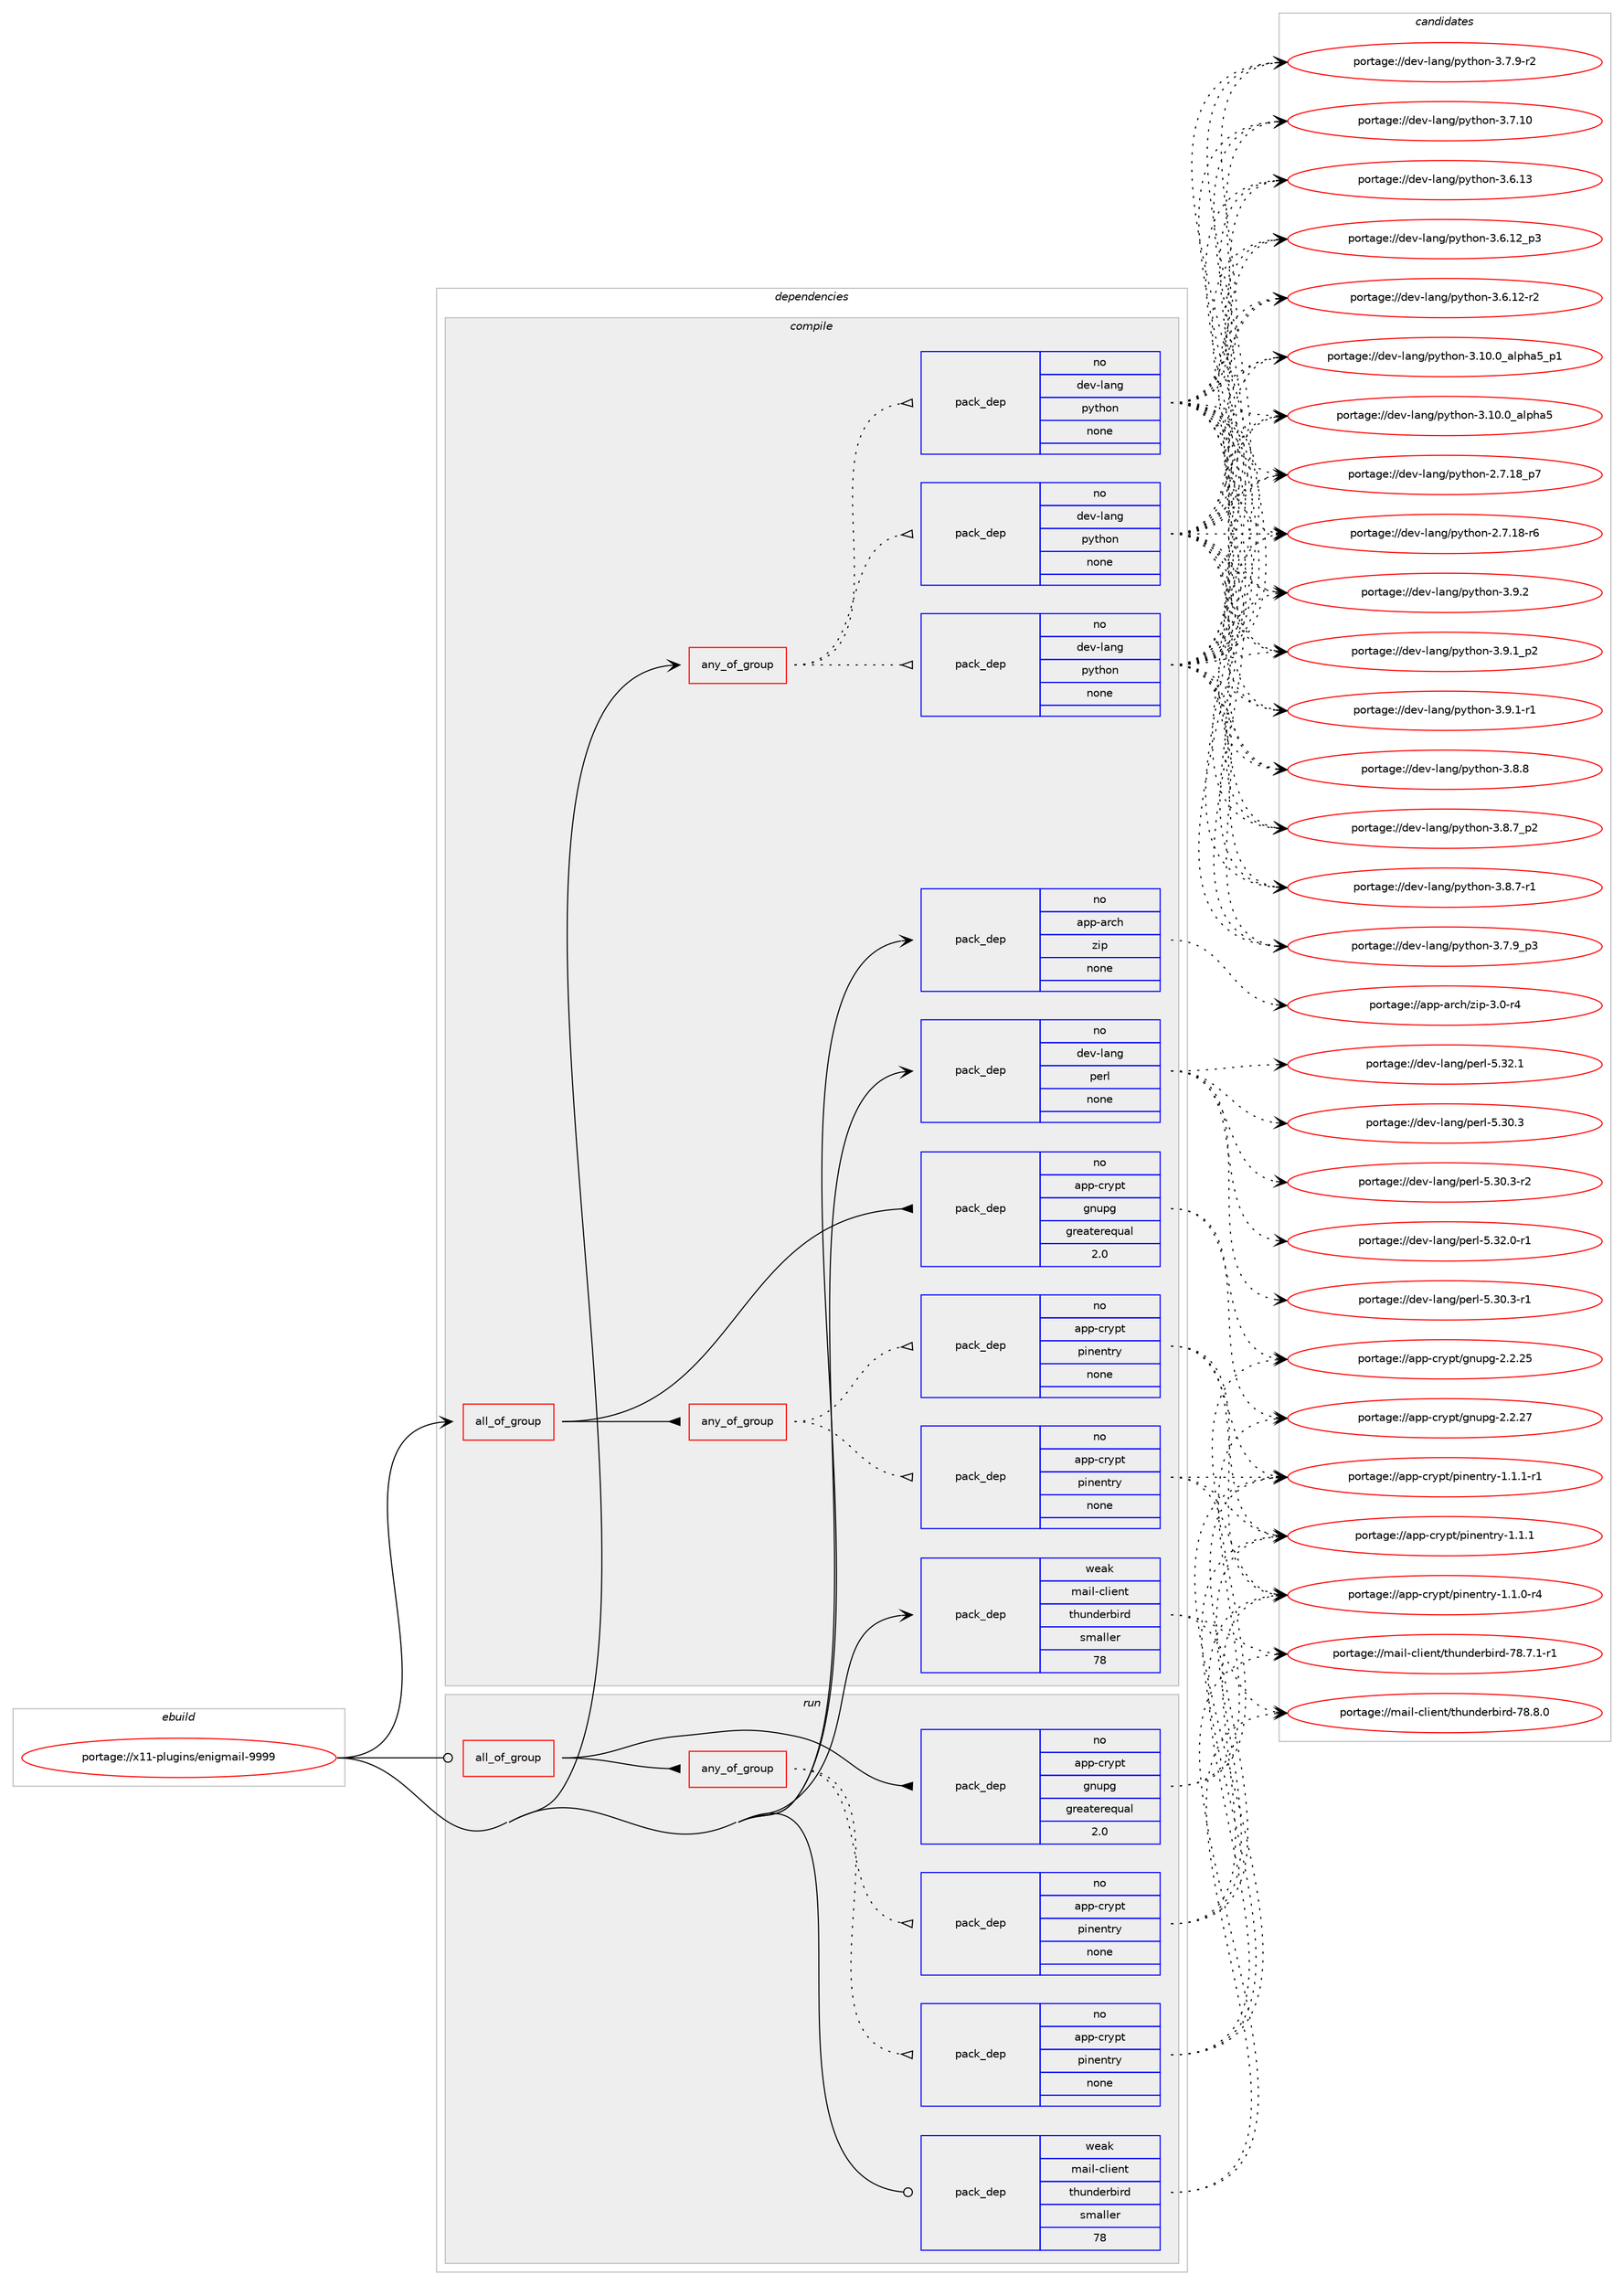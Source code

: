 digraph prolog {

# *************
# Graph options
# *************

newrank=true;
concentrate=true;
compound=true;
graph [rankdir=LR,fontname=Helvetica,fontsize=10,ranksep=1.5];#, ranksep=2.5, nodesep=0.2];
edge  [arrowhead=vee];
node  [fontname=Helvetica,fontsize=10];

# **********
# The ebuild
# **********

subgraph cluster_leftcol {
color=gray;
rank=same;
label=<<i>ebuild</i>>;
id [label="portage://x11-plugins/enigmail-9999", color=red, width=4, href="../x11-plugins/enigmail-9999.svg"];
}

# ****************
# The dependencies
# ****************

subgraph cluster_midcol {
color=gray;
label=<<i>dependencies</i>>;
subgraph cluster_compile {
fillcolor="#eeeeee";
style=filled;
label=<<i>compile</i>>;
subgraph all3 {
dependency1460 [label=<<TABLE BORDER="0" CELLBORDER="1" CELLSPACING="0" CELLPADDING="4"><TR><TD CELLPADDING="10">all_of_group</TD></TR></TABLE>>, shape=none, color=red];subgraph pack1250 {
dependency1461 [label=<<TABLE BORDER="0" CELLBORDER="1" CELLSPACING="0" CELLPADDING="4" WIDTH="220"><TR><TD ROWSPAN="6" CELLPADDING="30">pack_dep</TD></TR><TR><TD WIDTH="110">no</TD></TR><TR><TD>app-crypt</TD></TR><TR><TD>gnupg</TD></TR><TR><TD>greaterequal</TD></TR><TR><TD>2.0</TD></TR></TABLE>>, shape=none, color=blue];
}
dependency1460:e -> dependency1461:w [weight=20,style="solid",arrowhead="inv"];
subgraph any11 {
dependency1462 [label=<<TABLE BORDER="0" CELLBORDER="1" CELLSPACING="0" CELLPADDING="4"><TR><TD CELLPADDING="10">any_of_group</TD></TR></TABLE>>, shape=none, color=red];subgraph pack1251 {
dependency1463 [label=<<TABLE BORDER="0" CELLBORDER="1" CELLSPACING="0" CELLPADDING="4" WIDTH="220"><TR><TD ROWSPAN="6" CELLPADDING="30">pack_dep</TD></TR><TR><TD WIDTH="110">no</TD></TR><TR><TD>app-crypt</TD></TR><TR><TD>pinentry</TD></TR><TR><TD>none</TD></TR><TR><TD></TD></TR></TABLE>>, shape=none, color=blue];
}
dependency1462:e -> dependency1463:w [weight=20,style="dotted",arrowhead="oinv"];
subgraph pack1252 {
dependency1464 [label=<<TABLE BORDER="0" CELLBORDER="1" CELLSPACING="0" CELLPADDING="4" WIDTH="220"><TR><TD ROWSPAN="6" CELLPADDING="30">pack_dep</TD></TR><TR><TD WIDTH="110">no</TD></TR><TR><TD>app-crypt</TD></TR><TR><TD>pinentry</TD></TR><TR><TD>none</TD></TR><TR><TD></TD></TR></TABLE>>, shape=none, color=blue];
}
dependency1462:e -> dependency1464:w [weight=20,style="dotted",arrowhead="oinv"];
}
dependency1460:e -> dependency1462:w [weight=20,style="solid",arrowhead="inv"];
}
id:e -> dependency1460:w [weight=20,style="solid",arrowhead="vee"];
subgraph any12 {
dependency1465 [label=<<TABLE BORDER="0" CELLBORDER="1" CELLSPACING="0" CELLPADDING="4"><TR><TD CELLPADDING="10">any_of_group</TD></TR></TABLE>>, shape=none, color=red];subgraph pack1253 {
dependency1466 [label=<<TABLE BORDER="0" CELLBORDER="1" CELLSPACING="0" CELLPADDING="4" WIDTH="220"><TR><TD ROWSPAN="6" CELLPADDING="30">pack_dep</TD></TR><TR><TD WIDTH="110">no</TD></TR><TR><TD>dev-lang</TD></TR><TR><TD>python</TD></TR><TR><TD>none</TD></TR><TR><TD></TD></TR></TABLE>>, shape=none, color=blue];
}
dependency1465:e -> dependency1466:w [weight=20,style="dotted",arrowhead="oinv"];
subgraph pack1254 {
dependency1467 [label=<<TABLE BORDER="0" CELLBORDER="1" CELLSPACING="0" CELLPADDING="4" WIDTH="220"><TR><TD ROWSPAN="6" CELLPADDING="30">pack_dep</TD></TR><TR><TD WIDTH="110">no</TD></TR><TR><TD>dev-lang</TD></TR><TR><TD>python</TD></TR><TR><TD>none</TD></TR><TR><TD></TD></TR></TABLE>>, shape=none, color=blue];
}
dependency1465:e -> dependency1467:w [weight=20,style="dotted",arrowhead="oinv"];
subgraph pack1255 {
dependency1468 [label=<<TABLE BORDER="0" CELLBORDER="1" CELLSPACING="0" CELLPADDING="4" WIDTH="220"><TR><TD ROWSPAN="6" CELLPADDING="30">pack_dep</TD></TR><TR><TD WIDTH="110">no</TD></TR><TR><TD>dev-lang</TD></TR><TR><TD>python</TD></TR><TR><TD>none</TD></TR><TR><TD></TD></TR></TABLE>>, shape=none, color=blue];
}
dependency1465:e -> dependency1468:w [weight=20,style="dotted",arrowhead="oinv"];
}
id:e -> dependency1465:w [weight=20,style="solid",arrowhead="vee"];
subgraph pack1256 {
dependency1469 [label=<<TABLE BORDER="0" CELLBORDER="1" CELLSPACING="0" CELLPADDING="4" WIDTH="220"><TR><TD ROWSPAN="6" CELLPADDING="30">pack_dep</TD></TR><TR><TD WIDTH="110">no</TD></TR><TR><TD>app-arch</TD></TR><TR><TD>zip</TD></TR><TR><TD>none</TD></TR><TR><TD></TD></TR></TABLE>>, shape=none, color=blue];
}
id:e -> dependency1469:w [weight=20,style="solid",arrowhead="vee"];
subgraph pack1257 {
dependency1470 [label=<<TABLE BORDER="0" CELLBORDER="1" CELLSPACING="0" CELLPADDING="4" WIDTH="220"><TR><TD ROWSPAN="6" CELLPADDING="30">pack_dep</TD></TR><TR><TD WIDTH="110">no</TD></TR><TR><TD>dev-lang</TD></TR><TR><TD>perl</TD></TR><TR><TD>none</TD></TR><TR><TD></TD></TR></TABLE>>, shape=none, color=blue];
}
id:e -> dependency1470:w [weight=20,style="solid",arrowhead="vee"];
subgraph pack1258 {
dependency1471 [label=<<TABLE BORDER="0" CELLBORDER="1" CELLSPACING="0" CELLPADDING="4" WIDTH="220"><TR><TD ROWSPAN="6" CELLPADDING="30">pack_dep</TD></TR><TR><TD WIDTH="110">weak</TD></TR><TR><TD>mail-client</TD></TR><TR><TD>thunderbird</TD></TR><TR><TD>smaller</TD></TR><TR><TD>78</TD></TR></TABLE>>, shape=none, color=blue];
}
id:e -> dependency1471:w [weight=20,style="solid",arrowhead="vee"];
}
subgraph cluster_compileandrun {
fillcolor="#eeeeee";
style=filled;
label=<<i>compile and run</i>>;
}
subgraph cluster_run {
fillcolor="#eeeeee";
style=filled;
label=<<i>run</i>>;
subgraph all4 {
dependency1472 [label=<<TABLE BORDER="0" CELLBORDER="1" CELLSPACING="0" CELLPADDING="4"><TR><TD CELLPADDING="10">all_of_group</TD></TR></TABLE>>, shape=none, color=red];subgraph pack1259 {
dependency1473 [label=<<TABLE BORDER="0" CELLBORDER="1" CELLSPACING="0" CELLPADDING="4" WIDTH="220"><TR><TD ROWSPAN="6" CELLPADDING="30">pack_dep</TD></TR><TR><TD WIDTH="110">no</TD></TR><TR><TD>app-crypt</TD></TR><TR><TD>gnupg</TD></TR><TR><TD>greaterequal</TD></TR><TR><TD>2.0</TD></TR></TABLE>>, shape=none, color=blue];
}
dependency1472:e -> dependency1473:w [weight=20,style="solid",arrowhead="inv"];
subgraph any13 {
dependency1474 [label=<<TABLE BORDER="0" CELLBORDER="1" CELLSPACING="0" CELLPADDING="4"><TR><TD CELLPADDING="10">any_of_group</TD></TR></TABLE>>, shape=none, color=red];subgraph pack1260 {
dependency1475 [label=<<TABLE BORDER="0" CELLBORDER="1" CELLSPACING="0" CELLPADDING="4" WIDTH="220"><TR><TD ROWSPAN="6" CELLPADDING="30">pack_dep</TD></TR><TR><TD WIDTH="110">no</TD></TR><TR><TD>app-crypt</TD></TR><TR><TD>pinentry</TD></TR><TR><TD>none</TD></TR><TR><TD></TD></TR></TABLE>>, shape=none, color=blue];
}
dependency1474:e -> dependency1475:w [weight=20,style="dotted",arrowhead="oinv"];
subgraph pack1261 {
dependency1476 [label=<<TABLE BORDER="0" CELLBORDER="1" CELLSPACING="0" CELLPADDING="4" WIDTH="220"><TR><TD ROWSPAN="6" CELLPADDING="30">pack_dep</TD></TR><TR><TD WIDTH="110">no</TD></TR><TR><TD>app-crypt</TD></TR><TR><TD>pinentry</TD></TR><TR><TD>none</TD></TR><TR><TD></TD></TR></TABLE>>, shape=none, color=blue];
}
dependency1474:e -> dependency1476:w [weight=20,style="dotted",arrowhead="oinv"];
}
dependency1472:e -> dependency1474:w [weight=20,style="solid",arrowhead="inv"];
}
id:e -> dependency1472:w [weight=20,style="solid",arrowhead="odot"];
subgraph pack1262 {
dependency1477 [label=<<TABLE BORDER="0" CELLBORDER="1" CELLSPACING="0" CELLPADDING="4" WIDTH="220"><TR><TD ROWSPAN="6" CELLPADDING="30">pack_dep</TD></TR><TR><TD WIDTH="110">weak</TD></TR><TR><TD>mail-client</TD></TR><TR><TD>thunderbird</TD></TR><TR><TD>smaller</TD></TR><TR><TD>78</TD></TR></TABLE>>, shape=none, color=blue];
}
id:e -> dependency1477:w [weight=20,style="solid",arrowhead="odot"];
}
}

# **************
# The candidates
# **************

subgraph cluster_choices {
rank=same;
color=gray;
label=<<i>candidates</i>>;

subgraph choice1250 {
color=black;
nodesep=1;
choice9711211245991141211121164710311011711210345504650465055 [label="portage://app-crypt/gnupg-2.2.27", color=red, width=4,href="../app-crypt/gnupg-2.2.27.svg"];
choice9711211245991141211121164710311011711210345504650465053 [label="portage://app-crypt/gnupg-2.2.25", color=red, width=4,href="../app-crypt/gnupg-2.2.25.svg"];
dependency1461:e -> choice9711211245991141211121164710311011711210345504650465055:w [style=dotted,weight="100"];
dependency1461:e -> choice9711211245991141211121164710311011711210345504650465053:w [style=dotted,weight="100"];
}
subgraph choice1251 {
color=black;
nodesep=1;
choice971121124599114121112116471121051101011101161141214549464946494511449 [label="portage://app-crypt/pinentry-1.1.1-r1", color=red, width=4,href="../app-crypt/pinentry-1.1.1-r1.svg"];
choice97112112459911412111211647112105110101110116114121454946494649 [label="portage://app-crypt/pinentry-1.1.1", color=red, width=4,href="../app-crypt/pinentry-1.1.1.svg"];
choice971121124599114121112116471121051101011101161141214549464946484511452 [label="portage://app-crypt/pinentry-1.1.0-r4", color=red, width=4,href="../app-crypt/pinentry-1.1.0-r4.svg"];
dependency1463:e -> choice971121124599114121112116471121051101011101161141214549464946494511449:w [style=dotted,weight="100"];
dependency1463:e -> choice97112112459911412111211647112105110101110116114121454946494649:w [style=dotted,weight="100"];
dependency1463:e -> choice971121124599114121112116471121051101011101161141214549464946484511452:w [style=dotted,weight="100"];
}
subgraph choice1252 {
color=black;
nodesep=1;
choice971121124599114121112116471121051101011101161141214549464946494511449 [label="portage://app-crypt/pinentry-1.1.1-r1", color=red, width=4,href="../app-crypt/pinentry-1.1.1-r1.svg"];
choice97112112459911412111211647112105110101110116114121454946494649 [label="portage://app-crypt/pinentry-1.1.1", color=red, width=4,href="../app-crypt/pinentry-1.1.1.svg"];
choice971121124599114121112116471121051101011101161141214549464946484511452 [label="portage://app-crypt/pinentry-1.1.0-r4", color=red, width=4,href="../app-crypt/pinentry-1.1.0-r4.svg"];
dependency1464:e -> choice971121124599114121112116471121051101011101161141214549464946494511449:w [style=dotted,weight="100"];
dependency1464:e -> choice97112112459911412111211647112105110101110116114121454946494649:w [style=dotted,weight="100"];
dependency1464:e -> choice971121124599114121112116471121051101011101161141214549464946484511452:w [style=dotted,weight="100"];
}
subgraph choice1253 {
color=black;
nodesep=1;
choice100101118451089711010347112121116104111110455146574650 [label="portage://dev-lang/python-3.9.2", color=red, width=4,href="../dev-lang/python-3.9.2.svg"];
choice1001011184510897110103471121211161041111104551465746499511250 [label="portage://dev-lang/python-3.9.1_p2", color=red, width=4,href="../dev-lang/python-3.9.1_p2.svg"];
choice1001011184510897110103471121211161041111104551465746494511449 [label="portage://dev-lang/python-3.9.1-r1", color=red, width=4,href="../dev-lang/python-3.9.1-r1.svg"];
choice100101118451089711010347112121116104111110455146564656 [label="portage://dev-lang/python-3.8.8", color=red, width=4,href="../dev-lang/python-3.8.8.svg"];
choice1001011184510897110103471121211161041111104551465646559511250 [label="portage://dev-lang/python-3.8.7_p2", color=red, width=4,href="../dev-lang/python-3.8.7_p2.svg"];
choice1001011184510897110103471121211161041111104551465646554511449 [label="portage://dev-lang/python-3.8.7-r1", color=red, width=4,href="../dev-lang/python-3.8.7-r1.svg"];
choice1001011184510897110103471121211161041111104551465546579511251 [label="portage://dev-lang/python-3.7.9_p3", color=red, width=4,href="../dev-lang/python-3.7.9_p3.svg"];
choice1001011184510897110103471121211161041111104551465546574511450 [label="portage://dev-lang/python-3.7.9-r2", color=red, width=4,href="../dev-lang/python-3.7.9-r2.svg"];
choice10010111845108971101034711212111610411111045514655464948 [label="portage://dev-lang/python-3.7.10", color=red, width=4,href="../dev-lang/python-3.7.10.svg"];
choice10010111845108971101034711212111610411111045514654464951 [label="portage://dev-lang/python-3.6.13", color=red, width=4,href="../dev-lang/python-3.6.13.svg"];
choice100101118451089711010347112121116104111110455146544649509511251 [label="portage://dev-lang/python-3.6.12_p3", color=red, width=4,href="../dev-lang/python-3.6.12_p3.svg"];
choice100101118451089711010347112121116104111110455146544649504511450 [label="portage://dev-lang/python-3.6.12-r2", color=red, width=4,href="../dev-lang/python-3.6.12-r2.svg"];
choice10010111845108971101034711212111610411111045514649484648959710811210497539511249 [label="portage://dev-lang/python-3.10.0_alpha5_p1", color=red, width=4,href="../dev-lang/python-3.10.0_alpha5_p1.svg"];
choice1001011184510897110103471121211161041111104551464948464895971081121049753 [label="portage://dev-lang/python-3.10.0_alpha5", color=red, width=4,href="../dev-lang/python-3.10.0_alpha5.svg"];
choice100101118451089711010347112121116104111110455046554649569511255 [label="portage://dev-lang/python-2.7.18_p7", color=red, width=4,href="../dev-lang/python-2.7.18_p7.svg"];
choice100101118451089711010347112121116104111110455046554649564511454 [label="portage://dev-lang/python-2.7.18-r6", color=red, width=4,href="../dev-lang/python-2.7.18-r6.svg"];
dependency1466:e -> choice100101118451089711010347112121116104111110455146574650:w [style=dotted,weight="100"];
dependency1466:e -> choice1001011184510897110103471121211161041111104551465746499511250:w [style=dotted,weight="100"];
dependency1466:e -> choice1001011184510897110103471121211161041111104551465746494511449:w [style=dotted,weight="100"];
dependency1466:e -> choice100101118451089711010347112121116104111110455146564656:w [style=dotted,weight="100"];
dependency1466:e -> choice1001011184510897110103471121211161041111104551465646559511250:w [style=dotted,weight="100"];
dependency1466:e -> choice1001011184510897110103471121211161041111104551465646554511449:w [style=dotted,weight="100"];
dependency1466:e -> choice1001011184510897110103471121211161041111104551465546579511251:w [style=dotted,weight="100"];
dependency1466:e -> choice1001011184510897110103471121211161041111104551465546574511450:w [style=dotted,weight="100"];
dependency1466:e -> choice10010111845108971101034711212111610411111045514655464948:w [style=dotted,weight="100"];
dependency1466:e -> choice10010111845108971101034711212111610411111045514654464951:w [style=dotted,weight="100"];
dependency1466:e -> choice100101118451089711010347112121116104111110455146544649509511251:w [style=dotted,weight="100"];
dependency1466:e -> choice100101118451089711010347112121116104111110455146544649504511450:w [style=dotted,weight="100"];
dependency1466:e -> choice10010111845108971101034711212111610411111045514649484648959710811210497539511249:w [style=dotted,weight="100"];
dependency1466:e -> choice1001011184510897110103471121211161041111104551464948464895971081121049753:w [style=dotted,weight="100"];
dependency1466:e -> choice100101118451089711010347112121116104111110455046554649569511255:w [style=dotted,weight="100"];
dependency1466:e -> choice100101118451089711010347112121116104111110455046554649564511454:w [style=dotted,weight="100"];
}
subgraph choice1254 {
color=black;
nodesep=1;
choice100101118451089711010347112121116104111110455146574650 [label="portage://dev-lang/python-3.9.2", color=red, width=4,href="../dev-lang/python-3.9.2.svg"];
choice1001011184510897110103471121211161041111104551465746499511250 [label="portage://dev-lang/python-3.9.1_p2", color=red, width=4,href="../dev-lang/python-3.9.1_p2.svg"];
choice1001011184510897110103471121211161041111104551465746494511449 [label="portage://dev-lang/python-3.9.1-r1", color=red, width=4,href="../dev-lang/python-3.9.1-r1.svg"];
choice100101118451089711010347112121116104111110455146564656 [label="portage://dev-lang/python-3.8.8", color=red, width=4,href="../dev-lang/python-3.8.8.svg"];
choice1001011184510897110103471121211161041111104551465646559511250 [label="portage://dev-lang/python-3.8.7_p2", color=red, width=4,href="../dev-lang/python-3.8.7_p2.svg"];
choice1001011184510897110103471121211161041111104551465646554511449 [label="portage://dev-lang/python-3.8.7-r1", color=red, width=4,href="../dev-lang/python-3.8.7-r1.svg"];
choice1001011184510897110103471121211161041111104551465546579511251 [label="portage://dev-lang/python-3.7.9_p3", color=red, width=4,href="../dev-lang/python-3.7.9_p3.svg"];
choice1001011184510897110103471121211161041111104551465546574511450 [label="portage://dev-lang/python-3.7.9-r2", color=red, width=4,href="../dev-lang/python-3.7.9-r2.svg"];
choice10010111845108971101034711212111610411111045514655464948 [label="portage://dev-lang/python-3.7.10", color=red, width=4,href="../dev-lang/python-3.7.10.svg"];
choice10010111845108971101034711212111610411111045514654464951 [label="portage://dev-lang/python-3.6.13", color=red, width=4,href="../dev-lang/python-3.6.13.svg"];
choice100101118451089711010347112121116104111110455146544649509511251 [label="portage://dev-lang/python-3.6.12_p3", color=red, width=4,href="../dev-lang/python-3.6.12_p3.svg"];
choice100101118451089711010347112121116104111110455146544649504511450 [label="portage://dev-lang/python-3.6.12-r2", color=red, width=4,href="../dev-lang/python-3.6.12-r2.svg"];
choice10010111845108971101034711212111610411111045514649484648959710811210497539511249 [label="portage://dev-lang/python-3.10.0_alpha5_p1", color=red, width=4,href="../dev-lang/python-3.10.0_alpha5_p1.svg"];
choice1001011184510897110103471121211161041111104551464948464895971081121049753 [label="portage://dev-lang/python-3.10.0_alpha5", color=red, width=4,href="../dev-lang/python-3.10.0_alpha5.svg"];
choice100101118451089711010347112121116104111110455046554649569511255 [label="portage://dev-lang/python-2.7.18_p7", color=red, width=4,href="../dev-lang/python-2.7.18_p7.svg"];
choice100101118451089711010347112121116104111110455046554649564511454 [label="portage://dev-lang/python-2.7.18-r6", color=red, width=4,href="../dev-lang/python-2.7.18-r6.svg"];
dependency1467:e -> choice100101118451089711010347112121116104111110455146574650:w [style=dotted,weight="100"];
dependency1467:e -> choice1001011184510897110103471121211161041111104551465746499511250:w [style=dotted,weight="100"];
dependency1467:e -> choice1001011184510897110103471121211161041111104551465746494511449:w [style=dotted,weight="100"];
dependency1467:e -> choice100101118451089711010347112121116104111110455146564656:w [style=dotted,weight="100"];
dependency1467:e -> choice1001011184510897110103471121211161041111104551465646559511250:w [style=dotted,weight="100"];
dependency1467:e -> choice1001011184510897110103471121211161041111104551465646554511449:w [style=dotted,weight="100"];
dependency1467:e -> choice1001011184510897110103471121211161041111104551465546579511251:w [style=dotted,weight="100"];
dependency1467:e -> choice1001011184510897110103471121211161041111104551465546574511450:w [style=dotted,weight="100"];
dependency1467:e -> choice10010111845108971101034711212111610411111045514655464948:w [style=dotted,weight="100"];
dependency1467:e -> choice10010111845108971101034711212111610411111045514654464951:w [style=dotted,weight="100"];
dependency1467:e -> choice100101118451089711010347112121116104111110455146544649509511251:w [style=dotted,weight="100"];
dependency1467:e -> choice100101118451089711010347112121116104111110455146544649504511450:w [style=dotted,weight="100"];
dependency1467:e -> choice10010111845108971101034711212111610411111045514649484648959710811210497539511249:w [style=dotted,weight="100"];
dependency1467:e -> choice1001011184510897110103471121211161041111104551464948464895971081121049753:w [style=dotted,weight="100"];
dependency1467:e -> choice100101118451089711010347112121116104111110455046554649569511255:w [style=dotted,weight="100"];
dependency1467:e -> choice100101118451089711010347112121116104111110455046554649564511454:w [style=dotted,weight="100"];
}
subgraph choice1255 {
color=black;
nodesep=1;
choice100101118451089711010347112121116104111110455146574650 [label="portage://dev-lang/python-3.9.2", color=red, width=4,href="../dev-lang/python-3.9.2.svg"];
choice1001011184510897110103471121211161041111104551465746499511250 [label="portage://dev-lang/python-3.9.1_p2", color=red, width=4,href="../dev-lang/python-3.9.1_p2.svg"];
choice1001011184510897110103471121211161041111104551465746494511449 [label="portage://dev-lang/python-3.9.1-r1", color=red, width=4,href="../dev-lang/python-3.9.1-r1.svg"];
choice100101118451089711010347112121116104111110455146564656 [label="portage://dev-lang/python-3.8.8", color=red, width=4,href="../dev-lang/python-3.8.8.svg"];
choice1001011184510897110103471121211161041111104551465646559511250 [label="portage://dev-lang/python-3.8.7_p2", color=red, width=4,href="../dev-lang/python-3.8.7_p2.svg"];
choice1001011184510897110103471121211161041111104551465646554511449 [label="portage://dev-lang/python-3.8.7-r1", color=red, width=4,href="../dev-lang/python-3.8.7-r1.svg"];
choice1001011184510897110103471121211161041111104551465546579511251 [label="portage://dev-lang/python-3.7.9_p3", color=red, width=4,href="../dev-lang/python-3.7.9_p3.svg"];
choice1001011184510897110103471121211161041111104551465546574511450 [label="portage://dev-lang/python-3.7.9-r2", color=red, width=4,href="../dev-lang/python-3.7.9-r2.svg"];
choice10010111845108971101034711212111610411111045514655464948 [label="portage://dev-lang/python-3.7.10", color=red, width=4,href="../dev-lang/python-3.7.10.svg"];
choice10010111845108971101034711212111610411111045514654464951 [label="portage://dev-lang/python-3.6.13", color=red, width=4,href="../dev-lang/python-3.6.13.svg"];
choice100101118451089711010347112121116104111110455146544649509511251 [label="portage://dev-lang/python-3.6.12_p3", color=red, width=4,href="../dev-lang/python-3.6.12_p3.svg"];
choice100101118451089711010347112121116104111110455146544649504511450 [label="portage://dev-lang/python-3.6.12-r2", color=red, width=4,href="../dev-lang/python-3.6.12-r2.svg"];
choice10010111845108971101034711212111610411111045514649484648959710811210497539511249 [label="portage://dev-lang/python-3.10.0_alpha5_p1", color=red, width=4,href="../dev-lang/python-3.10.0_alpha5_p1.svg"];
choice1001011184510897110103471121211161041111104551464948464895971081121049753 [label="portage://dev-lang/python-3.10.0_alpha5", color=red, width=4,href="../dev-lang/python-3.10.0_alpha5.svg"];
choice100101118451089711010347112121116104111110455046554649569511255 [label="portage://dev-lang/python-2.7.18_p7", color=red, width=4,href="../dev-lang/python-2.7.18_p7.svg"];
choice100101118451089711010347112121116104111110455046554649564511454 [label="portage://dev-lang/python-2.7.18-r6", color=red, width=4,href="../dev-lang/python-2.7.18-r6.svg"];
dependency1468:e -> choice100101118451089711010347112121116104111110455146574650:w [style=dotted,weight="100"];
dependency1468:e -> choice1001011184510897110103471121211161041111104551465746499511250:w [style=dotted,weight="100"];
dependency1468:e -> choice1001011184510897110103471121211161041111104551465746494511449:w [style=dotted,weight="100"];
dependency1468:e -> choice100101118451089711010347112121116104111110455146564656:w [style=dotted,weight="100"];
dependency1468:e -> choice1001011184510897110103471121211161041111104551465646559511250:w [style=dotted,weight="100"];
dependency1468:e -> choice1001011184510897110103471121211161041111104551465646554511449:w [style=dotted,weight="100"];
dependency1468:e -> choice1001011184510897110103471121211161041111104551465546579511251:w [style=dotted,weight="100"];
dependency1468:e -> choice1001011184510897110103471121211161041111104551465546574511450:w [style=dotted,weight="100"];
dependency1468:e -> choice10010111845108971101034711212111610411111045514655464948:w [style=dotted,weight="100"];
dependency1468:e -> choice10010111845108971101034711212111610411111045514654464951:w [style=dotted,weight="100"];
dependency1468:e -> choice100101118451089711010347112121116104111110455146544649509511251:w [style=dotted,weight="100"];
dependency1468:e -> choice100101118451089711010347112121116104111110455146544649504511450:w [style=dotted,weight="100"];
dependency1468:e -> choice10010111845108971101034711212111610411111045514649484648959710811210497539511249:w [style=dotted,weight="100"];
dependency1468:e -> choice1001011184510897110103471121211161041111104551464948464895971081121049753:w [style=dotted,weight="100"];
dependency1468:e -> choice100101118451089711010347112121116104111110455046554649569511255:w [style=dotted,weight="100"];
dependency1468:e -> choice100101118451089711010347112121116104111110455046554649564511454:w [style=dotted,weight="100"];
}
subgraph choice1256 {
color=black;
nodesep=1;
choice9711211245971149910447122105112455146484511452 [label="portage://app-arch/zip-3.0-r4", color=red, width=4,href="../app-arch/zip-3.0-r4.svg"];
dependency1469:e -> choice9711211245971149910447122105112455146484511452:w [style=dotted,weight="100"];
}
subgraph choice1257 {
color=black;
nodesep=1;
choice10010111845108971101034711210111410845534651504649 [label="portage://dev-lang/perl-5.32.1", color=red, width=4,href="../dev-lang/perl-5.32.1.svg"];
choice100101118451089711010347112101114108455346515046484511449 [label="portage://dev-lang/perl-5.32.0-r1", color=red, width=4,href="../dev-lang/perl-5.32.0-r1.svg"];
choice100101118451089711010347112101114108455346514846514511450 [label="portage://dev-lang/perl-5.30.3-r2", color=red, width=4,href="../dev-lang/perl-5.30.3-r2.svg"];
choice100101118451089711010347112101114108455346514846514511449 [label="portage://dev-lang/perl-5.30.3-r1", color=red, width=4,href="../dev-lang/perl-5.30.3-r1.svg"];
choice10010111845108971101034711210111410845534651484651 [label="portage://dev-lang/perl-5.30.3", color=red, width=4,href="../dev-lang/perl-5.30.3.svg"];
dependency1470:e -> choice10010111845108971101034711210111410845534651504649:w [style=dotted,weight="100"];
dependency1470:e -> choice100101118451089711010347112101114108455346515046484511449:w [style=dotted,weight="100"];
dependency1470:e -> choice100101118451089711010347112101114108455346514846514511450:w [style=dotted,weight="100"];
dependency1470:e -> choice100101118451089711010347112101114108455346514846514511449:w [style=dotted,weight="100"];
dependency1470:e -> choice10010111845108971101034711210111410845534651484651:w [style=dotted,weight="100"];
}
subgraph choice1258 {
color=black;
nodesep=1;
choice109971051084599108105101110116471161041171101001011149810511410045555646564648 [label="portage://mail-client/thunderbird-78.8.0", color=red, width=4,href="../mail-client/thunderbird-78.8.0.svg"];
choice1099710510845991081051011101164711610411711010010111498105114100455556465546494511449 [label="portage://mail-client/thunderbird-78.7.1-r1", color=red, width=4,href="../mail-client/thunderbird-78.7.1-r1.svg"];
dependency1471:e -> choice109971051084599108105101110116471161041171101001011149810511410045555646564648:w [style=dotted,weight="100"];
dependency1471:e -> choice1099710510845991081051011101164711610411711010010111498105114100455556465546494511449:w [style=dotted,weight="100"];
}
subgraph choice1259 {
color=black;
nodesep=1;
choice9711211245991141211121164710311011711210345504650465055 [label="portage://app-crypt/gnupg-2.2.27", color=red, width=4,href="../app-crypt/gnupg-2.2.27.svg"];
choice9711211245991141211121164710311011711210345504650465053 [label="portage://app-crypt/gnupg-2.2.25", color=red, width=4,href="../app-crypt/gnupg-2.2.25.svg"];
dependency1473:e -> choice9711211245991141211121164710311011711210345504650465055:w [style=dotted,weight="100"];
dependency1473:e -> choice9711211245991141211121164710311011711210345504650465053:w [style=dotted,weight="100"];
}
subgraph choice1260 {
color=black;
nodesep=1;
choice971121124599114121112116471121051101011101161141214549464946494511449 [label="portage://app-crypt/pinentry-1.1.1-r1", color=red, width=4,href="../app-crypt/pinentry-1.1.1-r1.svg"];
choice97112112459911412111211647112105110101110116114121454946494649 [label="portage://app-crypt/pinentry-1.1.1", color=red, width=4,href="../app-crypt/pinentry-1.1.1.svg"];
choice971121124599114121112116471121051101011101161141214549464946484511452 [label="portage://app-crypt/pinentry-1.1.0-r4", color=red, width=4,href="../app-crypt/pinentry-1.1.0-r4.svg"];
dependency1475:e -> choice971121124599114121112116471121051101011101161141214549464946494511449:w [style=dotted,weight="100"];
dependency1475:e -> choice97112112459911412111211647112105110101110116114121454946494649:w [style=dotted,weight="100"];
dependency1475:e -> choice971121124599114121112116471121051101011101161141214549464946484511452:w [style=dotted,weight="100"];
}
subgraph choice1261 {
color=black;
nodesep=1;
choice971121124599114121112116471121051101011101161141214549464946494511449 [label="portage://app-crypt/pinentry-1.1.1-r1", color=red, width=4,href="../app-crypt/pinentry-1.1.1-r1.svg"];
choice97112112459911412111211647112105110101110116114121454946494649 [label="portage://app-crypt/pinentry-1.1.1", color=red, width=4,href="../app-crypt/pinentry-1.1.1.svg"];
choice971121124599114121112116471121051101011101161141214549464946484511452 [label="portage://app-crypt/pinentry-1.1.0-r4", color=red, width=4,href="../app-crypt/pinentry-1.1.0-r4.svg"];
dependency1476:e -> choice971121124599114121112116471121051101011101161141214549464946494511449:w [style=dotted,weight="100"];
dependency1476:e -> choice97112112459911412111211647112105110101110116114121454946494649:w [style=dotted,weight="100"];
dependency1476:e -> choice971121124599114121112116471121051101011101161141214549464946484511452:w [style=dotted,weight="100"];
}
subgraph choice1262 {
color=black;
nodesep=1;
choice109971051084599108105101110116471161041171101001011149810511410045555646564648 [label="portage://mail-client/thunderbird-78.8.0", color=red, width=4,href="../mail-client/thunderbird-78.8.0.svg"];
choice1099710510845991081051011101164711610411711010010111498105114100455556465546494511449 [label="portage://mail-client/thunderbird-78.7.1-r1", color=red, width=4,href="../mail-client/thunderbird-78.7.1-r1.svg"];
dependency1477:e -> choice109971051084599108105101110116471161041171101001011149810511410045555646564648:w [style=dotted,weight="100"];
dependency1477:e -> choice1099710510845991081051011101164711610411711010010111498105114100455556465546494511449:w [style=dotted,weight="100"];
}
}

}
